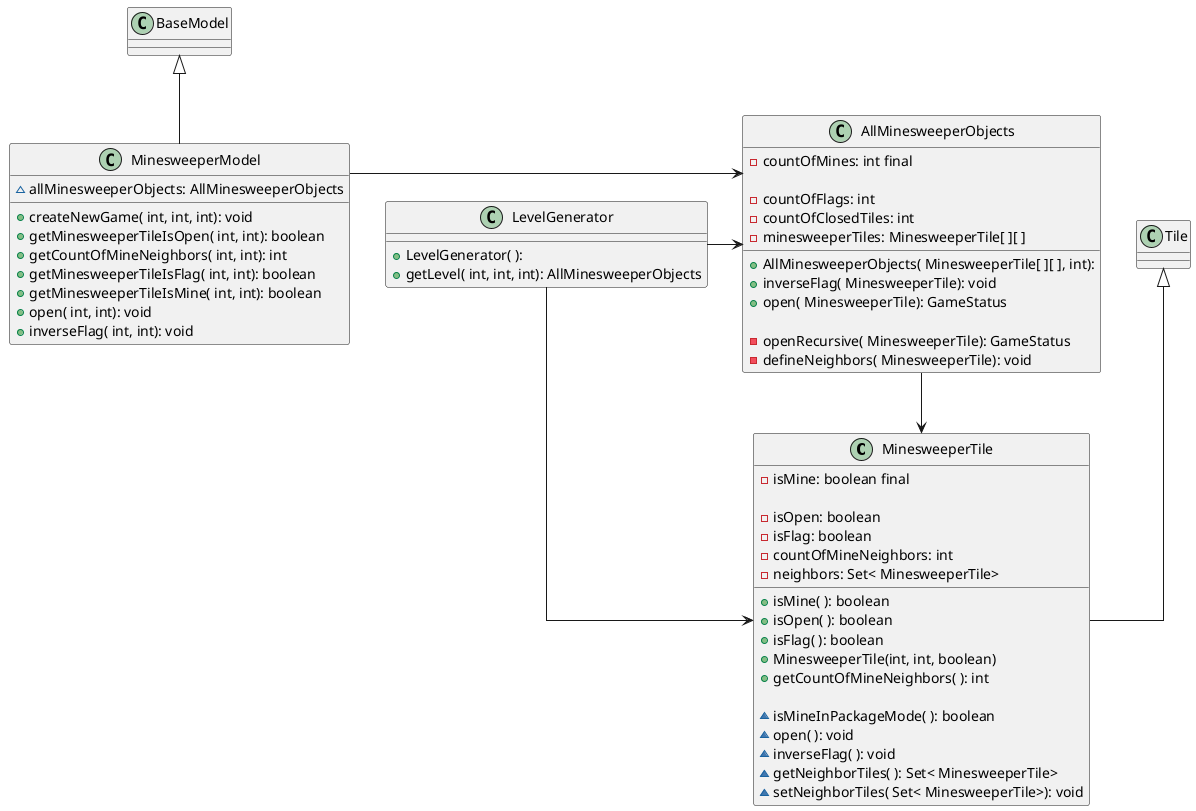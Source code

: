 @startuml
'https://plantuml.com/class-diagram

'!theme plain
top to bottom direction
skinparam linetype ortho

class MinesweeperTile extends Tile {
  - isMine: boolean final

  - isOpen: boolean
  - isFlag: boolean
  - countOfMineNeighbors: int
  - neighbors: Set< MinesweeperTile>

  + isMine( ): boolean
  + isOpen( ): boolean
  + isFlag( ): boolean
  + MinesweeperTile(int, int, boolean)
  + getCountOfMineNeighbors( ): int

  ~ isMineInPackageMode( ): boolean
  ~ open( ): void
  ~ inverseFlag( ): void
  ~ getNeighborTiles( ): Set< MinesweeperTile>
  ~ setNeighborTiles( Set< MinesweeperTile>): void
}

class AllMinesweeperObjects {
  - countOfMines: int final

  - countOfFlags: int
  - countOfClosedTiles: int
  - minesweeperTiles: MinesweeperTile[ ][ ]


  + AllMinesweeperObjects( MinesweeperTile[ ][ ], int):
  + inverseFlag( MinesweeperTile): void
  + open( MinesweeperTile): GameStatus

  - openRecursive( MinesweeperTile): GameStatus
  - defineNeighbors( MinesweeperTile): void
}
AllMinesweeperObjects --> MinesweeperTile

class MinesweeperModel extends BaseModel {
  ~ allMinesweeperObjects: AllMinesweeperObjects

  + createNewGame( int, int, int): void
  + getMinesweeperTileIsOpen( int, int): boolean
  + getCountOfMineNeighbors( int, int): int
  + getMinesweeperTileIsFlag( int, int): boolean
  + getMinesweeperTileIsMine( int, int): boolean
  + open( int, int): void
  + inverseFlag( int, int): void
}
MinesweeperModel -> AllMinesweeperObjects

class LevelGenerator {
  + LevelGenerator( ):
  + getLevel( int, int, int): AllMinesweeperObjects
}
LevelGenerator -> AllMinesweeperObjects
LevelGenerator -> MinesweeperTile

@enduml